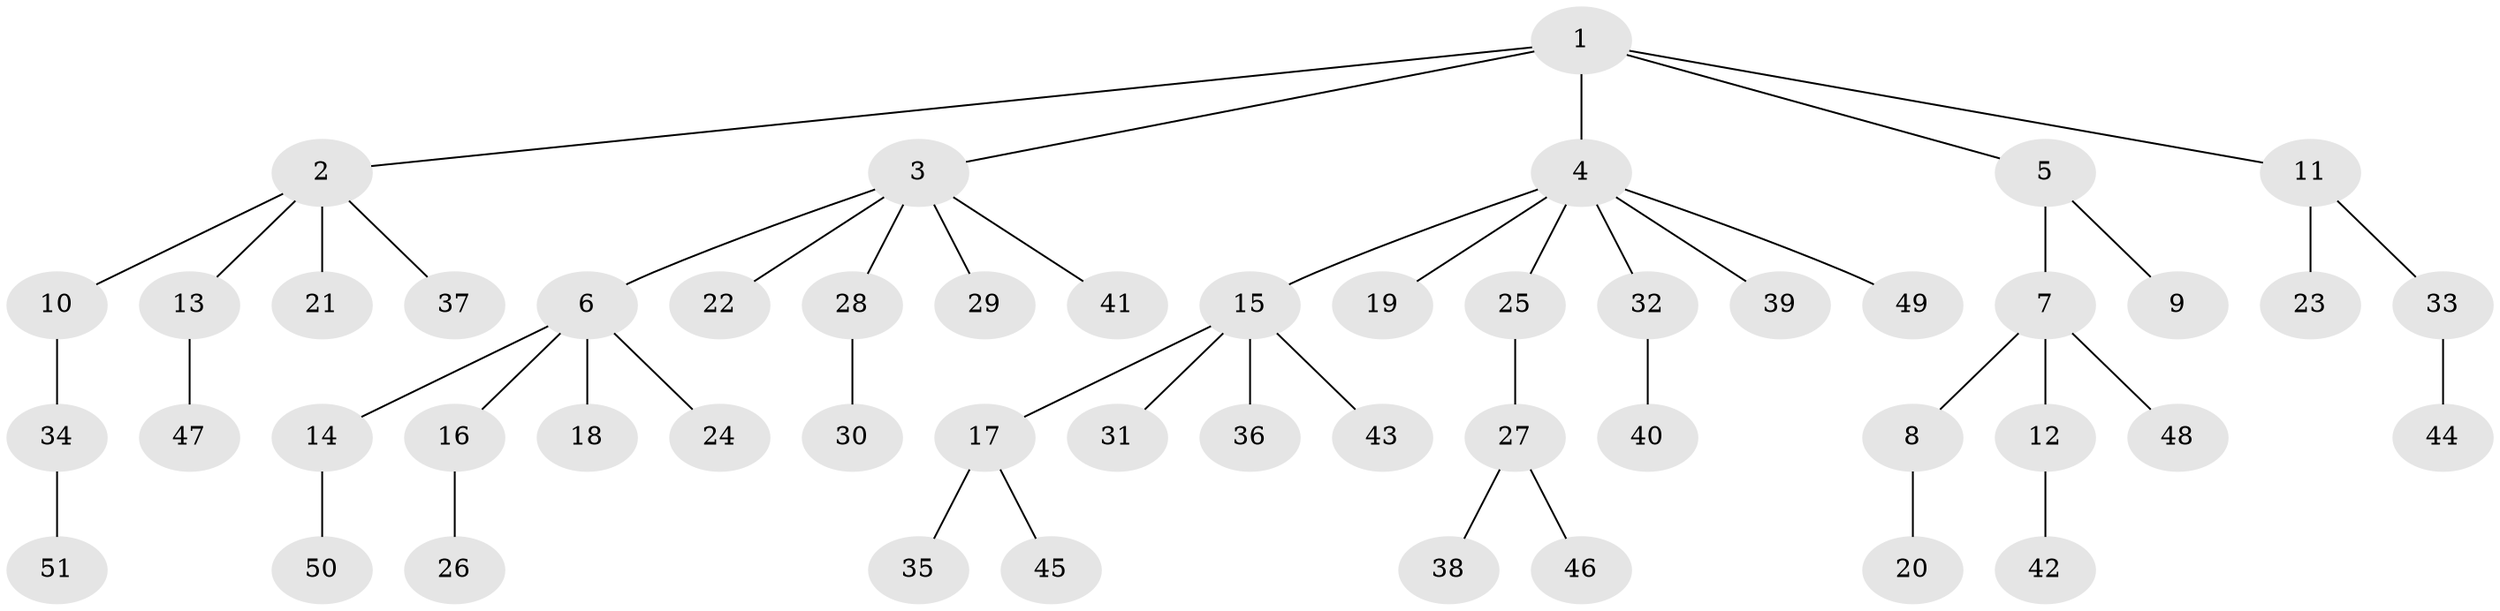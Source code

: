 // Generated by graph-tools (version 1.1) at 2025/52/03/09/25 04:52:50]
// undirected, 51 vertices, 50 edges
graph export_dot {
graph [start="1"]
  node [color=gray90,style=filled];
  1;
  2;
  3;
  4;
  5;
  6;
  7;
  8;
  9;
  10;
  11;
  12;
  13;
  14;
  15;
  16;
  17;
  18;
  19;
  20;
  21;
  22;
  23;
  24;
  25;
  26;
  27;
  28;
  29;
  30;
  31;
  32;
  33;
  34;
  35;
  36;
  37;
  38;
  39;
  40;
  41;
  42;
  43;
  44;
  45;
  46;
  47;
  48;
  49;
  50;
  51;
  1 -- 2;
  1 -- 3;
  1 -- 4;
  1 -- 5;
  1 -- 11;
  2 -- 10;
  2 -- 13;
  2 -- 21;
  2 -- 37;
  3 -- 6;
  3 -- 22;
  3 -- 28;
  3 -- 29;
  3 -- 41;
  4 -- 15;
  4 -- 19;
  4 -- 25;
  4 -- 32;
  4 -- 39;
  4 -- 49;
  5 -- 7;
  5 -- 9;
  6 -- 14;
  6 -- 16;
  6 -- 18;
  6 -- 24;
  7 -- 8;
  7 -- 12;
  7 -- 48;
  8 -- 20;
  10 -- 34;
  11 -- 23;
  11 -- 33;
  12 -- 42;
  13 -- 47;
  14 -- 50;
  15 -- 17;
  15 -- 31;
  15 -- 36;
  15 -- 43;
  16 -- 26;
  17 -- 35;
  17 -- 45;
  25 -- 27;
  27 -- 38;
  27 -- 46;
  28 -- 30;
  32 -- 40;
  33 -- 44;
  34 -- 51;
}

